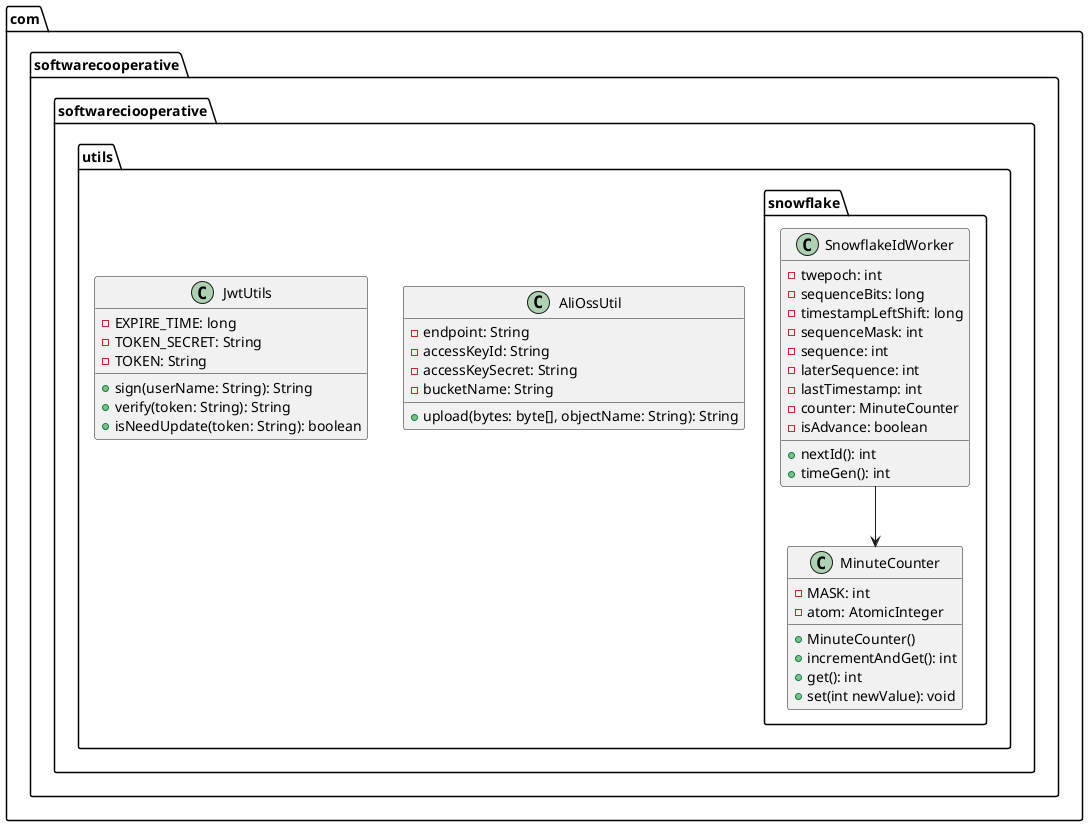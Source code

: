 @startuml
package com.softwarecooperative.softwareciooperative.utils {
    class AliOssUtil {
        -endpoint: String
        -accessKeyId: String
        -accessKeySecret: String
        -bucketName: String
        +upload(bytes: byte[], objectName: String): String
    }
}

package com.softwarecooperative.softwareciooperative.utils {
    class JwtUtils {
        -EXPIRE_TIME: long
        -TOKEN_SECRET: String
        -TOKEN: String
        +sign(userName: String): String
        +verify(token: String): String
        +isNeedUpdate(token: String): boolean
    }
}

package com.softwarecooperative.softwareciooperative.utils.snowflake {
    class MinuteCounter {
        - MASK: int
        - atom: AtomicInteger
        + MinuteCounter()
        + incrementAndGet(): int
        + get(): int
        + set(int newValue): void
    }

    class SnowflakeIdWorker {
        - twepoch: int
        - sequenceBits: long
        - timestampLeftShift: long
        - sequenceMask: int
        - sequence: int
        - laterSequence: int
        - lastTimestamp: int
        - counter: MinuteCounter
        - isAdvance: boolean
        + nextId(): int
        + timeGen(): int
    }

    SnowflakeIdWorker --> MinuteCounter
}
@enduml